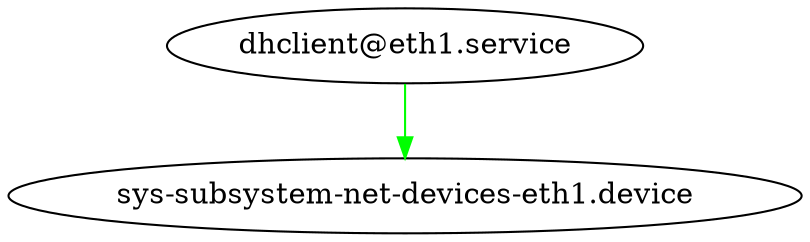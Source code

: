 digraph systemd {
	"dhclient@eth1.service"->"sys-subsystem-net-devices-eth1.device" [color="green"];
}
